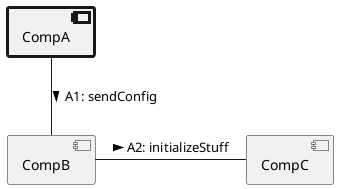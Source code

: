 @startuml
skinparam {
    ComponentBorderThickness<<active>> 3
}
hide stereotype

[CompA] as ca <<active>>
[CompB] as cb
[CompC] as cc

ca -- cb : > A1: sendConfig
cb -r- cc : > A2: initializeStuff
@enduml